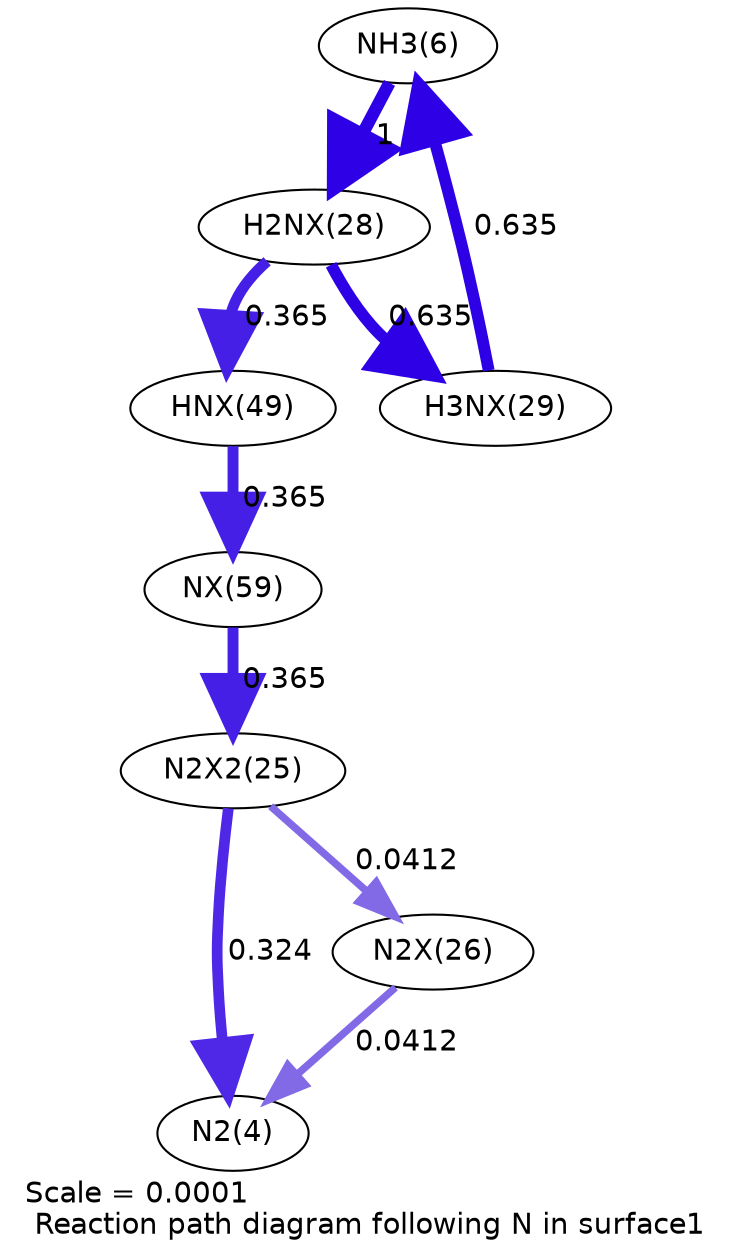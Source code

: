 digraph reaction_paths {
center=1;
s7 -> s19[fontname="Helvetica", penwidth=6, arrowsize=3, color="0.7, 1.5, 0.9"
, label=" 1"];
s20 -> s7[fontname="Helvetica", penwidth=5.66, arrowsize=2.83, color="0.7, 1.13, 0.9"
, label=" 0.635"];
s19 -> s20[fontname="Helvetica", penwidth=5.66, arrowsize=2.83, color="0.7, 1.13, 0.9"
, label=" 0.635"];
s19 -> s22[fontname="Helvetica", penwidth=5.24, arrowsize=2.62, color="0.7, 0.865, 0.9"
, label=" 0.365"];
s22 -> s23[fontname="Helvetica", penwidth=5.24, arrowsize=2.62, color="0.7, 0.865, 0.9"
, label=" 0.365"];
s23 -> s16[fontname="Helvetica", penwidth=5.24, arrowsize=2.62, color="0.7, 0.865, 0.9"
, label=" 0.365"];
s16 -> s5[fontname="Helvetica", penwidth=5.15, arrowsize=2.57, color="0.7, 0.824, 0.9"
, label=" 0.324"];
s17 -> s5[fontname="Helvetica", penwidth=3.59, arrowsize=1.8, color="0.7, 0.541, 0.9"
, label=" 0.0412"];
s16 -> s17[fontname="Helvetica", penwidth=3.59, arrowsize=1.8, color="0.7, 0.541, 0.9"
, label=" 0.0412"];
s5 [ fontname="Helvetica", label="N2(4)"];
s7 [ fontname="Helvetica", label="NH3(6)"];
s16 [ fontname="Helvetica", label="N2X2(25)"];
s17 [ fontname="Helvetica", label="N2X(26)"];
s19 [ fontname="Helvetica", label="H2NX(28)"];
s20 [ fontname="Helvetica", label="H3NX(29)"];
s22 [ fontname="Helvetica", label="HNX(49)"];
s23 [ fontname="Helvetica", label="NX(59)"];
 label = "Scale = 0.0001\l Reaction path diagram following N in surface1";
 fontname = "Helvetica";
}
